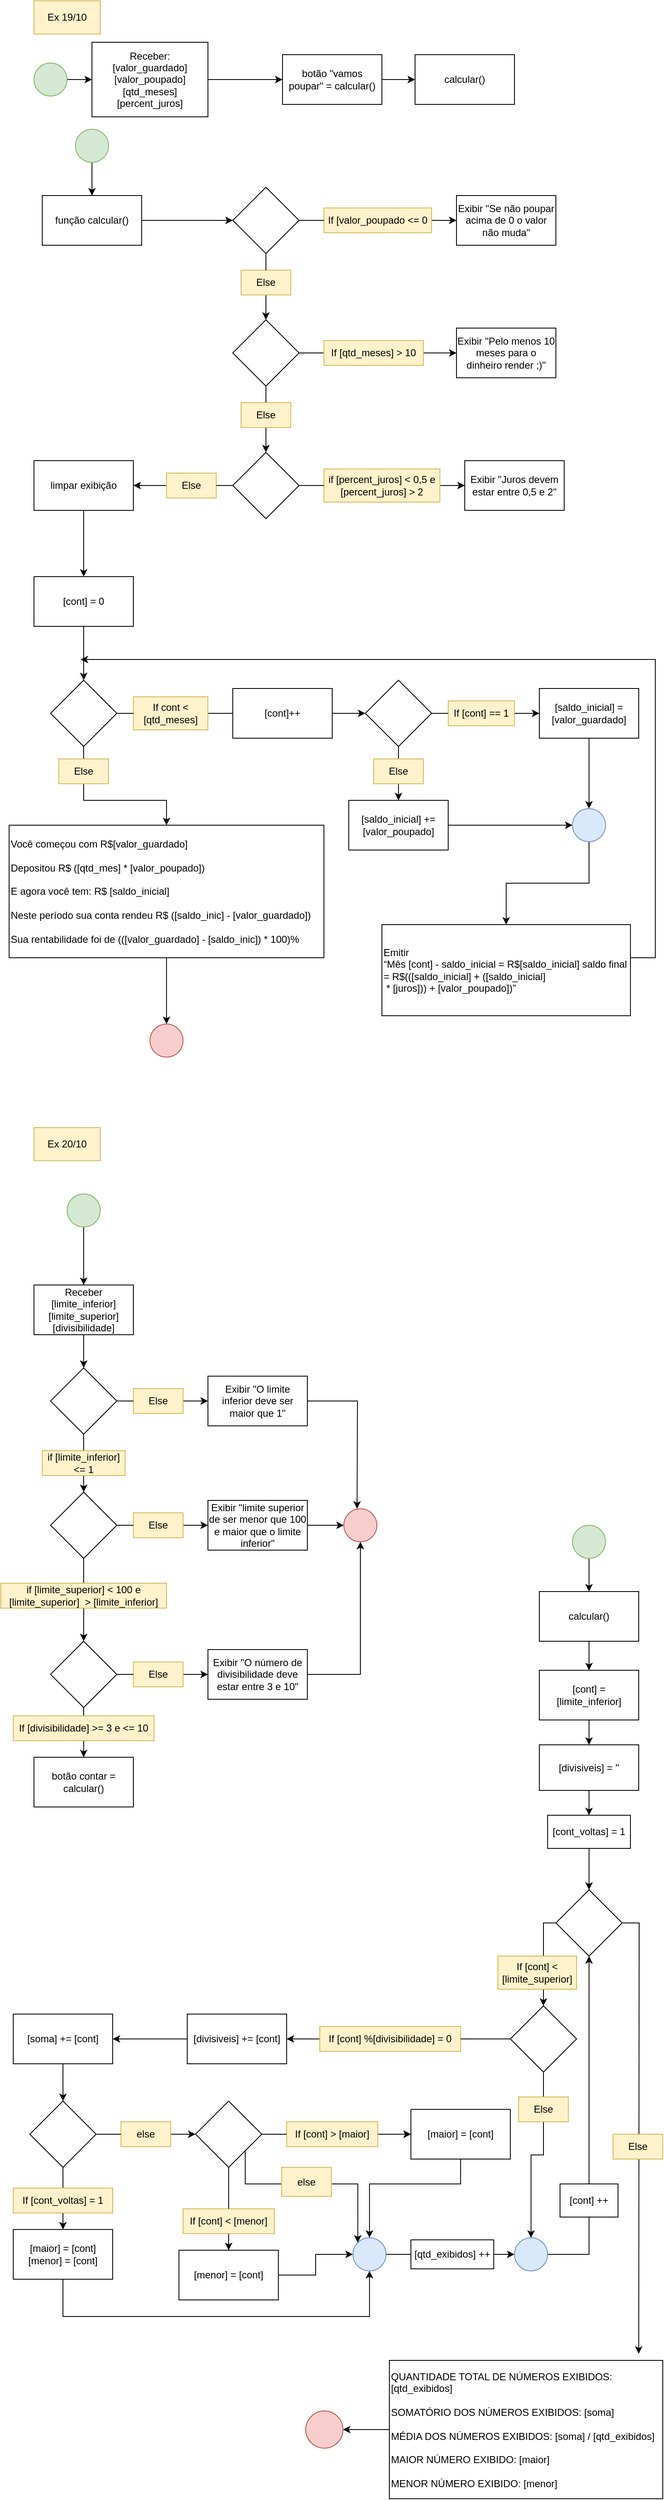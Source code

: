 <mxfile version="20.5.1" type="github">
  <diagram id="8QijscK_PRPNhOK7DP-N" name="Página-1">
    <mxGraphModel dx="1107" dy="687" grid="1" gridSize="10" guides="1" tooltips="1" connect="1" arrows="1" fold="1" page="1" pageScale="1" pageWidth="827" pageHeight="1169" math="0" shadow="0">
      <root>
        <mxCell id="0" />
        <mxCell id="1" parent="0" />
        <mxCell id="HTmrhJUxczRqYsQc9MUX-3" value="" style="edgeStyle=orthogonalEdgeStyle;rounded=0;orthogonalLoop=1;jettySize=auto;html=1;" parent="1" source="HTmrhJUxczRqYsQc9MUX-1" target="HTmrhJUxczRqYsQc9MUX-2" edge="1">
          <mxGeometry relative="1" as="geometry" />
        </mxCell>
        <mxCell id="HTmrhJUxczRqYsQc9MUX-1" value="" style="ellipse;whiteSpace=wrap;html=1;aspect=fixed;fillColor=#d5e8d4;strokeColor=#82b366;" parent="1" vertex="1">
          <mxGeometry x="40" y="115" width="40" height="40" as="geometry" />
        </mxCell>
        <mxCell id="HTmrhJUxczRqYsQc9MUX-5" value="" style="edgeStyle=orthogonalEdgeStyle;rounded=0;orthogonalLoop=1;jettySize=auto;html=1;" parent="1" source="HTmrhJUxczRqYsQc9MUX-2" target="HTmrhJUxczRqYsQc9MUX-4" edge="1">
          <mxGeometry relative="1" as="geometry" />
        </mxCell>
        <mxCell id="HTmrhJUxczRqYsQc9MUX-2" value="Receber:&lt;br&gt;[valor_guardado]&lt;br&gt;[valor_poupado]&lt;br&gt;[qtd_meses]&lt;br&gt;[percent_juros]" style="whiteSpace=wrap;html=1;" parent="1" vertex="1">
          <mxGeometry x="110" y="90" width="140" height="90" as="geometry" />
        </mxCell>
        <mxCell id="HTmrhJUxczRqYsQc9MUX-8" value="" style="edgeStyle=orthogonalEdgeStyle;rounded=0;orthogonalLoop=1;jettySize=auto;html=1;" parent="1" source="HTmrhJUxczRqYsQc9MUX-4" target="HTmrhJUxczRqYsQc9MUX-7" edge="1">
          <mxGeometry relative="1" as="geometry" />
        </mxCell>
        <mxCell id="HTmrhJUxczRqYsQc9MUX-4" value="botão &quot;vamos poupar&quot;&amp;nbsp;= calcular()" style="whiteSpace=wrap;html=1;" parent="1" vertex="1">
          <mxGeometry x="340" y="105" width="120" height="60" as="geometry" />
        </mxCell>
        <mxCell id="HTmrhJUxczRqYsQc9MUX-10" value="" style="edgeStyle=orthogonalEdgeStyle;rounded=0;orthogonalLoop=1;jettySize=auto;html=1;" parent="1" source="HTmrhJUxczRqYsQc9MUX-6" target="HTmrhJUxczRqYsQc9MUX-9" edge="1">
          <mxGeometry relative="1" as="geometry" />
        </mxCell>
        <mxCell id="HTmrhJUxczRqYsQc9MUX-6" value="" style="ellipse;whiteSpace=wrap;html=1;aspect=fixed;fillColor=#d5e8d4;strokeColor=#82b366;" parent="1" vertex="1">
          <mxGeometry x="90" y="195" width="40" height="40" as="geometry" />
        </mxCell>
        <mxCell id="HTmrhJUxczRqYsQc9MUX-7" value="calcular()" style="whiteSpace=wrap;html=1;" parent="1" vertex="1">
          <mxGeometry x="500" y="105" width="120" height="60" as="geometry" />
        </mxCell>
        <mxCell id="Q8Wlt_GMEjFfRLNgF8rm-3" value="" style="edgeStyle=orthogonalEdgeStyle;rounded=0;orthogonalLoop=1;jettySize=auto;html=1;" edge="1" parent="1" source="HTmrhJUxczRqYsQc9MUX-9" target="Q8Wlt_GMEjFfRLNgF8rm-2">
          <mxGeometry relative="1" as="geometry" />
        </mxCell>
        <mxCell id="HTmrhJUxczRqYsQc9MUX-9" value="função calcular()" style="whiteSpace=wrap;html=1;" parent="1" vertex="1">
          <mxGeometry x="50" y="275" width="120" height="60" as="geometry" />
        </mxCell>
        <mxCell id="HTmrhJUxczRqYsQc9MUX-18" value="" style="edgeStyle=orthogonalEdgeStyle;rounded=0;orthogonalLoop=1;jettySize=auto;html=1;" parent="1" source="HTmrhJUxczRqYsQc9MUX-15" target="HTmrhJUxczRqYsQc9MUX-17" edge="1">
          <mxGeometry relative="1" as="geometry" />
        </mxCell>
        <mxCell id="HTmrhJUxczRqYsQc9MUX-15" value="[cont] = 0" style="whiteSpace=wrap;html=1;" parent="1" vertex="1">
          <mxGeometry x="40" y="735" width="120" height="60" as="geometry" />
        </mxCell>
        <mxCell id="HTmrhJUxczRqYsQc9MUX-24" style="edgeStyle=orthogonalEdgeStyle;rounded=0;orthogonalLoop=1;jettySize=auto;html=1;startArrow=none;" parent="1" source="HTmrhJUxczRqYsQc9MUX-21" edge="1">
          <mxGeometry relative="1" as="geometry">
            <mxPoint x="300" y="900" as="targetPoint" />
          </mxGeometry>
        </mxCell>
        <mxCell id="Xc-HVeYc7KhgqyCtwGnb-4" value="" style="edgeStyle=orthogonalEdgeStyle;rounded=0;orthogonalLoop=1;jettySize=auto;html=1;" parent="1" source="HTmrhJUxczRqYsQc9MUX-17" target="Xc-HVeYc7KhgqyCtwGnb-3" edge="1">
          <mxGeometry relative="1" as="geometry">
            <Array as="points">
              <mxPoint x="100" y="1005" />
              <mxPoint x="200" y="1005" />
            </Array>
          </mxGeometry>
        </mxCell>
        <mxCell id="HTmrhJUxczRqYsQc9MUX-17" value="" style="rhombus;whiteSpace=wrap;html=1;" parent="1" vertex="1">
          <mxGeometry x="60" y="860" width="80" height="80" as="geometry" />
        </mxCell>
        <mxCell id="Xc-HVeYc7KhgqyCtwGnb-2" style="edgeStyle=orthogonalEdgeStyle;rounded=0;orthogonalLoop=1;jettySize=auto;html=1;" parent="1" source="HTmrhJUxczRqYsQc9MUX-19" edge="1">
          <mxGeometry relative="1" as="geometry">
            <mxPoint x="96.364" y="835" as="targetPoint" />
            <Array as="points">
              <mxPoint x="790" y="1195" />
              <mxPoint x="790" y="835" />
            </Array>
          </mxGeometry>
        </mxCell>
        <mxCell id="HTmrhJUxczRqYsQc9MUX-19" value="Emitir&lt;br&gt;“Mês [cont] - saldo_inicial = R$[saldo_inicial] saldo final = R$(([saldo_inicial] + ([saldo_inicial]&lt;br&gt;&amp;nbsp;* [juros])) + [valor_poupado])”" style="whiteSpace=wrap;html=1;align=left;" parent="1" vertex="1">
          <mxGeometry x="460" y="1155" width="300" height="110" as="geometry" />
        </mxCell>
        <mxCell id="HTmrhJUxczRqYsQc9MUX-32" style="edgeStyle=orthogonalEdgeStyle;rounded=0;orthogonalLoop=1;jettySize=auto;html=1;entryX=0;entryY=0.5;entryDx=0;entryDy=0;startArrow=none;" parent="1" source="HTmrhJUxczRqYsQc9MUX-30" target="HTmrhJUxczRqYsQc9MUX-31" edge="1">
          <mxGeometry relative="1" as="geometry" />
        </mxCell>
        <mxCell id="HTmrhJUxczRqYsQc9MUX-35" value="" style="edgeStyle=orthogonalEdgeStyle;rounded=0;orthogonalLoop=1;jettySize=auto;html=1;" parent="1" source="HTmrhJUxczRqYsQc9MUX-23" target="HTmrhJUxczRqYsQc9MUX-34" edge="1">
          <mxGeometry relative="1" as="geometry" />
        </mxCell>
        <mxCell id="HTmrhJUxczRqYsQc9MUX-23" value="" style="rhombus;whiteSpace=wrap;html=1;" parent="1" vertex="1">
          <mxGeometry x="440" y="860" width="80" height="80" as="geometry" />
        </mxCell>
        <mxCell id="HTmrhJUxczRqYsQc9MUX-21" value="If cont &amp;lt; [qtd_meses]" style="text;html=1;strokeColor=#d6b656;fillColor=#fff2cc;align=center;verticalAlign=middle;whiteSpace=wrap;rounded=0;" parent="1" vertex="1">
          <mxGeometry x="160" y="880" width="90" height="40" as="geometry" />
        </mxCell>
        <mxCell id="HTmrhJUxczRqYsQc9MUX-25" value="" style="edgeStyle=orthogonalEdgeStyle;rounded=0;orthogonalLoop=1;jettySize=auto;html=1;endArrow=none;" parent="1" source="HTmrhJUxczRqYsQc9MUX-17" target="HTmrhJUxczRqYsQc9MUX-21" edge="1">
          <mxGeometry relative="1" as="geometry">
            <mxPoint x="430" y="900" as="targetPoint" />
            <mxPoint x="140" y="900" as="sourcePoint" />
          </mxGeometry>
        </mxCell>
        <mxCell id="HTmrhJUxczRqYsQc9MUX-28" style="edgeStyle=orthogonalEdgeStyle;rounded=0;orthogonalLoop=1;jettySize=auto;html=1;" parent="1" source="HTmrhJUxczRqYsQc9MUX-26" target="HTmrhJUxczRqYsQc9MUX-23" edge="1">
          <mxGeometry relative="1" as="geometry" />
        </mxCell>
        <mxCell id="HTmrhJUxczRqYsQc9MUX-26" value="[cont]++" style="rounded=0;whiteSpace=wrap;html=1;" parent="1" vertex="1">
          <mxGeometry x="280" y="870" width="120" height="60" as="geometry" />
        </mxCell>
        <mxCell id="HTmrhJUxczRqYsQc9MUX-38" style="edgeStyle=orthogonalEdgeStyle;rounded=0;orthogonalLoop=1;jettySize=auto;html=1;" parent="1" source="HTmrhJUxczRqYsQc9MUX-31" edge="1">
          <mxGeometry relative="1" as="geometry">
            <mxPoint x="710" y="1015" as="targetPoint" />
          </mxGeometry>
        </mxCell>
        <mxCell id="HTmrhJUxczRqYsQc9MUX-31" value="[saldo_inicial] = [valor_guardado]" style="rounded=0;whiteSpace=wrap;html=1;" parent="1" vertex="1">
          <mxGeometry x="650" y="870" width="120" height="60" as="geometry" />
        </mxCell>
        <mxCell id="HTmrhJUxczRqYsQc9MUX-30" value="If [cont] == 1" style="text;html=1;strokeColor=#d6b656;fillColor=#fff2cc;align=center;verticalAlign=middle;whiteSpace=wrap;rounded=0;" parent="1" vertex="1">
          <mxGeometry x="540" y="885" width="80" height="30" as="geometry" />
        </mxCell>
        <mxCell id="HTmrhJUxczRqYsQc9MUX-33" value="" style="edgeStyle=orthogonalEdgeStyle;rounded=0;orthogonalLoop=1;jettySize=auto;html=1;entryX=0;entryY=0.5;entryDx=0;entryDy=0;endArrow=none;" parent="1" source="HTmrhJUxczRqYsQc9MUX-23" target="HTmrhJUxczRqYsQc9MUX-30" edge="1">
          <mxGeometry relative="1" as="geometry">
            <mxPoint x="520" y="900" as="sourcePoint" />
            <mxPoint x="670" y="900" as="targetPoint" />
          </mxGeometry>
        </mxCell>
        <mxCell id="HTmrhJUxczRqYsQc9MUX-37" style="edgeStyle=orthogonalEdgeStyle;rounded=0;orthogonalLoop=1;jettySize=auto;html=1;" parent="1" source="HTmrhJUxczRqYsQc9MUX-34" target="HTmrhJUxczRqYsQc9MUX-39" edge="1">
          <mxGeometry relative="1" as="geometry">
            <mxPoint x="690" y="1035" as="targetPoint" />
          </mxGeometry>
        </mxCell>
        <mxCell id="HTmrhJUxczRqYsQc9MUX-34" value="[saldo_inicial] += [valor_poupado]" style="whiteSpace=wrap;html=1;" parent="1" vertex="1">
          <mxGeometry x="420" y="1005" width="120" height="60" as="geometry" />
        </mxCell>
        <mxCell id="HTmrhJUxczRqYsQc9MUX-36" value="Else" style="text;html=1;strokeColor=#d6b656;fillColor=#fff2cc;align=center;verticalAlign=middle;whiteSpace=wrap;rounded=0;" parent="1" vertex="1">
          <mxGeometry x="450" y="955" width="60" height="30" as="geometry" />
        </mxCell>
        <mxCell id="Xc-HVeYc7KhgqyCtwGnb-1" style="edgeStyle=orthogonalEdgeStyle;rounded=0;orthogonalLoop=1;jettySize=auto;html=1;" parent="1" source="HTmrhJUxczRqYsQc9MUX-39" target="HTmrhJUxczRqYsQc9MUX-19" edge="1">
          <mxGeometry relative="1" as="geometry" />
        </mxCell>
        <mxCell id="HTmrhJUxczRqYsQc9MUX-39" value="" style="ellipse;whiteSpace=wrap;html=1;aspect=fixed;fillColor=#dae8fc;strokeColor=#6c8ebf;" parent="1" vertex="1">
          <mxGeometry x="690" y="1015" width="40" height="40" as="geometry" />
        </mxCell>
        <mxCell id="Xc-HVeYc7KhgqyCtwGnb-7" value="" style="edgeStyle=orthogonalEdgeStyle;rounded=0;orthogonalLoop=1;jettySize=auto;html=1;" parent="1" source="Xc-HVeYc7KhgqyCtwGnb-3" target="Xc-HVeYc7KhgqyCtwGnb-6" edge="1">
          <mxGeometry relative="1" as="geometry" />
        </mxCell>
        <mxCell id="Xc-HVeYc7KhgqyCtwGnb-3" value="Você começou com R$[valor_guardado]&lt;br&gt;&lt;br&gt; Depositou R$ ([qtd_mes] * [valor_poupado])&lt;br&gt;&lt;br&gt; E agora você tem: R$ [saldo_inicial]&lt;br&gt;&lt;br&gt; Neste período sua conta rendeu R$ ([saldo_inic] - [valor_guardado])&lt;br&gt;&lt;br&gt; Sua rentabilidade foi de (([valor_guardado] - [saldo_inic]) * 100)%" style="whiteSpace=wrap;html=1;align=left;" parent="1" vertex="1">
          <mxGeometry x="10" y="1035" width="380" height="160" as="geometry" />
        </mxCell>
        <mxCell id="Xc-HVeYc7KhgqyCtwGnb-5" value="Else" style="text;html=1;strokeColor=#d6b656;fillColor=#fff2cc;align=center;verticalAlign=middle;whiteSpace=wrap;rounded=0;" parent="1" vertex="1">
          <mxGeometry x="70" y="955" width="60" height="30" as="geometry" />
        </mxCell>
        <mxCell id="Xc-HVeYc7KhgqyCtwGnb-6" value="" style="ellipse;whiteSpace=wrap;html=1;align=left;fillColor=#f8cecc;strokeColor=#b85450;" parent="1" vertex="1">
          <mxGeometry x="180" y="1275" width="40" height="40" as="geometry" />
        </mxCell>
        <mxCell id="Xc-HVeYc7KhgqyCtwGnb-11" style="edgeStyle=orthogonalEdgeStyle;rounded=0;orthogonalLoop=1;jettySize=auto;html=1;" parent="1" source="Xc-HVeYc7KhgqyCtwGnb-9" target="HTmrhJUxczRqYsQc9MUX-15" edge="1">
          <mxGeometry relative="1" as="geometry" />
        </mxCell>
        <mxCell id="Xc-HVeYc7KhgqyCtwGnb-9" value="limpar exibição" style="rounded=0;whiteSpace=wrap;html=1;" parent="1" vertex="1">
          <mxGeometry x="40" y="595" width="120" height="60" as="geometry" />
        </mxCell>
        <mxCell id="Q8Wlt_GMEjFfRLNgF8rm-5" value="" style="edgeStyle=orthogonalEdgeStyle;rounded=0;orthogonalLoop=1;jettySize=auto;html=1;startArrow=none;" edge="1" parent="1" source="Q8Wlt_GMEjFfRLNgF8rm-15" target="Q8Wlt_GMEjFfRLNgF8rm-4">
          <mxGeometry relative="1" as="geometry" />
        </mxCell>
        <mxCell id="Q8Wlt_GMEjFfRLNgF8rm-7" value="" style="edgeStyle=orthogonalEdgeStyle;rounded=0;orthogonalLoop=1;jettySize=auto;html=1;startArrow=none;" edge="1" parent="1" source="Q8Wlt_GMEjFfRLNgF8rm-22" target="Q8Wlt_GMEjFfRLNgF8rm-6">
          <mxGeometry relative="1" as="geometry" />
        </mxCell>
        <mxCell id="Q8Wlt_GMEjFfRLNgF8rm-2" value="" style="rhombus;whiteSpace=wrap;html=1;" vertex="1" parent="1">
          <mxGeometry x="280" y="265" width="80" height="80" as="geometry" />
        </mxCell>
        <mxCell id="Q8Wlt_GMEjFfRLNgF8rm-4" value="Exibir &quot;Se não poupar acima de 0 o valor não muda&quot;" style="whiteSpace=wrap;html=1;" vertex="1" parent="1">
          <mxGeometry x="550" y="275" width="120" height="60" as="geometry" />
        </mxCell>
        <mxCell id="Q8Wlt_GMEjFfRLNgF8rm-9" value="" style="edgeStyle=orthogonalEdgeStyle;rounded=0;orthogonalLoop=1;jettySize=auto;html=1;" edge="1" parent="1" source="Q8Wlt_GMEjFfRLNgF8rm-6" target="Q8Wlt_GMEjFfRLNgF8rm-8">
          <mxGeometry relative="1" as="geometry" />
        </mxCell>
        <mxCell id="Q8Wlt_GMEjFfRLNgF8rm-11" value="" style="edgeStyle=orthogonalEdgeStyle;rounded=0;orthogonalLoop=1;jettySize=auto;html=1;" edge="1" parent="1" source="Q8Wlt_GMEjFfRLNgF8rm-6" target="Q8Wlt_GMEjFfRLNgF8rm-10">
          <mxGeometry relative="1" as="geometry" />
        </mxCell>
        <mxCell id="Q8Wlt_GMEjFfRLNgF8rm-6" value="" style="rhombus;whiteSpace=wrap;html=1;" vertex="1" parent="1">
          <mxGeometry x="280" y="425" width="80" height="80" as="geometry" />
        </mxCell>
        <mxCell id="Q8Wlt_GMEjFfRLNgF8rm-8" value="Exibir &quot;Pelo menos 10 meses para o dinheiro render ;)&quot;" style="whiteSpace=wrap;html=1;" vertex="1" parent="1">
          <mxGeometry x="550" y="435" width="120" height="60" as="geometry" />
        </mxCell>
        <mxCell id="Q8Wlt_GMEjFfRLNgF8rm-13" value="" style="edgeStyle=orthogonalEdgeStyle;rounded=0;orthogonalLoop=1;jettySize=auto;html=1;startArrow=none;" edge="1" parent="1" source="Q8Wlt_GMEjFfRLNgF8rm-18" target="Q8Wlt_GMEjFfRLNgF8rm-12">
          <mxGeometry relative="1" as="geometry" />
        </mxCell>
        <mxCell id="Q8Wlt_GMEjFfRLNgF8rm-26" style="edgeStyle=orthogonalEdgeStyle;rounded=0;orthogonalLoop=1;jettySize=auto;html=1;entryX=1;entryY=0.5;entryDx=0;entryDy=0;startArrow=none;" edge="1" parent="1" source="Q8Wlt_GMEjFfRLNgF8rm-20" target="Xc-HVeYc7KhgqyCtwGnb-9">
          <mxGeometry relative="1" as="geometry" />
        </mxCell>
        <mxCell id="Q8Wlt_GMEjFfRLNgF8rm-10" value="" style="rhombus;whiteSpace=wrap;html=1;" vertex="1" parent="1">
          <mxGeometry x="280" y="585" width="80" height="80" as="geometry" />
        </mxCell>
        <mxCell id="Q8Wlt_GMEjFfRLNgF8rm-12" value="Exibir &quot;Juros devem estar entre 0,5 e 2&quot;" style="whiteSpace=wrap;html=1;" vertex="1" parent="1">
          <mxGeometry x="560" y="595" width="120" height="60" as="geometry" />
        </mxCell>
        <mxCell id="Q8Wlt_GMEjFfRLNgF8rm-15" value="If [valor_poupado &amp;lt;= 0" style="text;html=1;strokeColor=#d6b656;fillColor=#fff2cc;align=center;verticalAlign=middle;whiteSpace=wrap;rounded=0;" vertex="1" parent="1">
          <mxGeometry x="390" y="290" width="130" height="30" as="geometry" />
        </mxCell>
        <mxCell id="Q8Wlt_GMEjFfRLNgF8rm-16" value="" style="edgeStyle=orthogonalEdgeStyle;rounded=0;orthogonalLoop=1;jettySize=auto;html=1;endArrow=none;" edge="1" parent="1" source="Q8Wlt_GMEjFfRLNgF8rm-2" target="Q8Wlt_GMEjFfRLNgF8rm-15">
          <mxGeometry relative="1" as="geometry">
            <mxPoint x="360" y="305" as="sourcePoint" />
            <mxPoint x="520" y="305" as="targetPoint" />
          </mxGeometry>
        </mxCell>
        <mxCell id="Q8Wlt_GMEjFfRLNgF8rm-17" value="If [qtd_meses] &amp;gt; 10" style="text;html=1;strokeColor=#d6b656;fillColor=#fff2cc;align=center;verticalAlign=middle;whiteSpace=wrap;rounded=0;" vertex="1" parent="1">
          <mxGeometry x="390" y="450" width="120" height="30" as="geometry" />
        </mxCell>
        <mxCell id="Q8Wlt_GMEjFfRLNgF8rm-18" value="if [percent_juros] &amp;lt; 0,5 e [percent_juros] &amp;gt; 2" style="text;html=1;strokeColor=#d6b656;fillColor=#fff2cc;align=center;verticalAlign=middle;whiteSpace=wrap;rounded=0;" vertex="1" parent="1">
          <mxGeometry x="390" y="605" width="140" height="40" as="geometry" />
        </mxCell>
        <mxCell id="Q8Wlt_GMEjFfRLNgF8rm-19" value="" style="edgeStyle=orthogonalEdgeStyle;rounded=0;orthogonalLoop=1;jettySize=auto;html=1;endArrow=none;" edge="1" parent="1" source="Q8Wlt_GMEjFfRLNgF8rm-10" target="Q8Wlt_GMEjFfRLNgF8rm-18">
          <mxGeometry relative="1" as="geometry">
            <mxPoint x="360" y="625" as="sourcePoint" />
            <mxPoint x="560" y="625" as="targetPoint" />
          </mxGeometry>
        </mxCell>
        <mxCell id="Q8Wlt_GMEjFfRLNgF8rm-21" value="Else" style="text;html=1;strokeColor=#d6b656;fillColor=#fff2cc;align=center;verticalAlign=middle;whiteSpace=wrap;rounded=0;" vertex="1" parent="1">
          <mxGeometry x="290" y="525" width="60" height="30" as="geometry" />
        </mxCell>
        <mxCell id="Q8Wlt_GMEjFfRLNgF8rm-22" value="Else" style="text;html=1;strokeColor=#d6b656;fillColor=#fff2cc;align=center;verticalAlign=middle;whiteSpace=wrap;rounded=0;" vertex="1" parent="1">
          <mxGeometry x="290" y="365" width="60" height="30" as="geometry" />
        </mxCell>
        <mxCell id="Q8Wlt_GMEjFfRLNgF8rm-23" value="" style="edgeStyle=orthogonalEdgeStyle;rounded=0;orthogonalLoop=1;jettySize=auto;html=1;endArrow=none;" edge="1" parent="1" source="Q8Wlt_GMEjFfRLNgF8rm-2" target="Q8Wlt_GMEjFfRLNgF8rm-22">
          <mxGeometry relative="1" as="geometry">
            <mxPoint x="320" y="345" as="sourcePoint" />
            <mxPoint x="320" y="425" as="targetPoint" />
          </mxGeometry>
        </mxCell>
        <mxCell id="Q8Wlt_GMEjFfRLNgF8rm-20" value="Else" style="text;html=1;strokeColor=#d6b656;fillColor=#fff2cc;align=center;verticalAlign=middle;whiteSpace=wrap;rounded=0;" vertex="1" parent="1">
          <mxGeometry x="200" y="610" width="60" height="30" as="geometry" />
        </mxCell>
        <mxCell id="Q8Wlt_GMEjFfRLNgF8rm-27" value="" style="edgeStyle=orthogonalEdgeStyle;rounded=0;orthogonalLoop=1;jettySize=auto;html=1;entryX=1;entryY=0.5;entryDx=0;entryDy=0;endArrow=none;" edge="1" parent="1" source="Q8Wlt_GMEjFfRLNgF8rm-10" target="Q8Wlt_GMEjFfRLNgF8rm-20">
          <mxGeometry relative="1" as="geometry">
            <mxPoint x="340" y="625" as="sourcePoint" />
            <mxPoint x="160" y="625" as="targetPoint" />
          </mxGeometry>
        </mxCell>
        <mxCell id="Q8Wlt_GMEjFfRLNgF8rm-28" value="Ex 19/10" style="text;html=1;strokeColor=#d6b656;fillColor=#fff2cc;align=center;verticalAlign=middle;whiteSpace=wrap;rounded=0;" vertex="1" parent="1">
          <mxGeometry x="40" y="40" width="80" height="40" as="geometry" />
        </mxCell>
        <mxCell id="Q8Wlt_GMEjFfRLNgF8rm-29" value="Ex 20/10" style="text;html=1;strokeColor=#d6b656;fillColor=#fff2cc;align=center;verticalAlign=middle;whiteSpace=wrap;rounded=0;" vertex="1" parent="1">
          <mxGeometry x="40" y="1400" width="80" height="40" as="geometry" />
        </mxCell>
        <mxCell id="Q8Wlt_GMEjFfRLNgF8rm-32" value="" style="edgeStyle=orthogonalEdgeStyle;rounded=0;orthogonalLoop=1;jettySize=auto;html=1;" edge="1" parent="1" source="Q8Wlt_GMEjFfRLNgF8rm-30" target="Q8Wlt_GMEjFfRLNgF8rm-31">
          <mxGeometry relative="1" as="geometry" />
        </mxCell>
        <mxCell id="Q8Wlt_GMEjFfRLNgF8rm-30" value="" style="ellipse;whiteSpace=wrap;html=1;aspect=fixed;fillColor=#d5e8d4;strokeColor=#82b366;" vertex="1" parent="1">
          <mxGeometry x="80" y="1480" width="40" height="40" as="geometry" />
        </mxCell>
        <mxCell id="Q8Wlt_GMEjFfRLNgF8rm-35" value="" style="edgeStyle=orthogonalEdgeStyle;rounded=0;orthogonalLoop=1;jettySize=auto;html=1;" edge="1" parent="1" source="Q8Wlt_GMEjFfRLNgF8rm-31" target="Q8Wlt_GMEjFfRLNgF8rm-34">
          <mxGeometry relative="1" as="geometry" />
        </mxCell>
        <mxCell id="Q8Wlt_GMEjFfRLNgF8rm-31" value="Receber&lt;br&gt;[limite_inferior]&lt;br&gt;[limite_superior]&lt;br&gt;[divisibilidade]" style="whiteSpace=wrap;html=1;" vertex="1" parent="1">
          <mxGeometry x="40" y="1590" width="120" height="60" as="geometry" />
        </mxCell>
        <mxCell id="Q8Wlt_GMEjFfRLNgF8rm-43" value="" style="edgeStyle=orthogonalEdgeStyle;rounded=0;orthogonalLoop=1;jettySize=auto;html=1;" edge="1" parent="1" source="Q8Wlt_GMEjFfRLNgF8rm-34" target="Q8Wlt_GMEjFfRLNgF8rm-42">
          <mxGeometry relative="1" as="geometry" />
        </mxCell>
        <mxCell id="Q8Wlt_GMEjFfRLNgF8rm-58" value="" style="edgeStyle=orthogonalEdgeStyle;rounded=0;orthogonalLoop=1;jettySize=auto;html=1;startArrow=none;" edge="1" parent="1" source="Q8Wlt_GMEjFfRLNgF8rm-59" target="Q8Wlt_GMEjFfRLNgF8rm-57">
          <mxGeometry relative="1" as="geometry" />
        </mxCell>
        <mxCell id="Q8Wlt_GMEjFfRLNgF8rm-34" value="" style="rhombus;whiteSpace=wrap;html=1;" vertex="1" parent="1">
          <mxGeometry x="60" y="1690" width="80" height="80" as="geometry" />
        </mxCell>
        <mxCell id="Q8Wlt_GMEjFfRLNgF8rm-47" value="" style="edgeStyle=orthogonalEdgeStyle;rounded=0;orthogonalLoop=1;jettySize=auto;html=1;" edge="1" parent="1" source="Q8Wlt_GMEjFfRLNgF8rm-42" target="Q8Wlt_GMEjFfRLNgF8rm-46">
          <mxGeometry relative="1" as="geometry" />
        </mxCell>
        <mxCell id="Q8Wlt_GMEjFfRLNgF8rm-63" value="" style="edgeStyle=orthogonalEdgeStyle;rounded=0;orthogonalLoop=1;jettySize=auto;html=1;startArrow=none;" edge="1" parent="1" source="Q8Wlt_GMEjFfRLNgF8rm-67" target="Q8Wlt_GMEjFfRLNgF8rm-62">
          <mxGeometry relative="1" as="geometry" />
        </mxCell>
        <mxCell id="Q8Wlt_GMEjFfRLNgF8rm-42" value="" style="rhombus;whiteSpace=wrap;html=1;" vertex="1" parent="1">
          <mxGeometry x="60" y="1840" width="80" height="80" as="geometry" />
        </mxCell>
        <mxCell id="Q8Wlt_GMEjFfRLNgF8rm-51" value="" style="edgeStyle=orthogonalEdgeStyle;rounded=0;orthogonalLoop=1;jettySize=auto;html=1;" edge="1" parent="1" source="Q8Wlt_GMEjFfRLNgF8rm-46" target="Q8Wlt_GMEjFfRLNgF8rm-50">
          <mxGeometry relative="1" as="geometry" />
        </mxCell>
        <mxCell id="Q8Wlt_GMEjFfRLNgF8rm-65" value="" style="edgeStyle=orthogonalEdgeStyle;rounded=0;orthogonalLoop=1;jettySize=auto;html=1;startArrow=none;" edge="1" parent="1" source="Q8Wlt_GMEjFfRLNgF8rm-69" target="Q8Wlt_GMEjFfRLNgF8rm-64">
          <mxGeometry relative="1" as="geometry" />
        </mxCell>
        <mxCell id="Q8Wlt_GMEjFfRLNgF8rm-46" value="" style="rhombus;whiteSpace=wrap;html=1;" vertex="1" parent="1">
          <mxGeometry x="60" y="2020" width="80" height="80" as="geometry" />
        </mxCell>
        <mxCell id="Q8Wlt_GMEjFfRLNgF8rm-50" value="botão contar = calcular()" style="whiteSpace=wrap;html=1;" vertex="1" parent="1">
          <mxGeometry x="40" y="2160" width="120" height="60" as="geometry" />
        </mxCell>
        <mxCell id="Q8Wlt_GMEjFfRLNgF8rm-55" value="" style="edgeStyle=orthogonalEdgeStyle;rounded=0;orthogonalLoop=1;jettySize=auto;html=1;" edge="1" parent="1" source="Q8Wlt_GMEjFfRLNgF8rm-52" target="Q8Wlt_GMEjFfRLNgF8rm-54">
          <mxGeometry relative="1" as="geometry" />
        </mxCell>
        <mxCell id="Q8Wlt_GMEjFfRLNgF8rm-52" value="" style="ellipse;whiteSpace=wrap;html=1;aspect=fixed;fillColor=#d5e8d4;strokeColor=#82b366;" vertex="1" parent="1">
          <mxGeometry x="690" y="1880" width="40" height="40" as="geometry" />
        </mxCell>
        <mxCell id="Q8Wlt_GMEjFfRLNgF8rm-79" value="" style="edgeStyle=orthogonalEdgeStyle;rounded=0;orthogonalLoop=1;jettySize=auto;html=1;" edge="1" parent="1" source="Q8Wlt_GMEjFfRLNgF8rm-54" target="Q8Wlt_GMEjFfRLNgF8rm-78">
          <mxGeometry relative="1" as="geometry" />
        </mxCell>
        <mxCell id="Q8Wlt_GMEjFfRLNgF8rm-54" value="calcular()" style="whiteSpace=wrap;html=1;" vertex="1" parent="1">
          <mxGeometry x="650" y="1960" width="120" height="60" as="geometry" />
        </mxCell>
        <mxCell id="Q8Wlt_GMEjFfRLNgF8rm-56" value="if [limite_inferior] &amp;lt;= 1" style="text;html=1;strokeColor=#d6b656;fillColor=#fff2cc;align=center;verticalAlign=middle;whiteSpace=wrap;rounded=0;" vertex="1" parent="1">
          <mxGeometry x="50" y="1790" width="100" height="30" as="geometry" />
        </mxCell>
        <mxCell id="Q8Wlt_GMEjFfRLNgF8rm-76" style="edgeStyle=orthogonalEdgeStyle;rounded=0;orthogonalLoop=1;jettySize=auto;html=1;" edge="1" parent="1" source="Q8Wlt_GMEjFfRLNgF8rm-57">
          <mxGeometry relative="1" as="geometry">
            <mxPoint x="430" y="1860" as="targetPoint" />
          </mxGeometry>
        </mxCell>
        <mxCell id="Q8Wlt_GMEjFfRLNgF8rm-57" value="Exibir &quot;O limite inferior deve ser maior que 1&quot;" style="whiteSpace=wrap;html=1;" vertex="1" parent="1">
          <mxGeometry x="250" y="1700" width="120" height="60" as="geometry" />
        </mxCell>
        <mxCell id="Q8Wlt_GMEjFfRLNgF8rm-59" value="Else" style="text;html=1;strokeColor=#d6b656;fillColor=#fff2cc;align=center;verticalAlign=middle;whiteSpace=wrap;rounded=0;" vertex="1" parent="1">
          <mxGeometry x="160" y="1715" width="60" height="30" as="geometry" />
        </mxCell>
        <mxCell id="Q8Wlt_GMEjFfRLNgF8rm-61" value="" style="edgeStyle=orthogonalEdgeStyle;rounded=0;orthogonalLoop=1;jettySize=auto;html=1;endArrow=none;" edge="1" parent="1" source="Q8Wlt_GMEjFfRLNgF8rm-34" target="Q8Wlt_GMEjFfRLNgF8rm-59">
          <mxGeometry relative="1" as="geometry">
            <mxPoint x="140" y="1730" as="sourcePoint" />
            <mxPoint x="250" y="1730" as="targetPoint" />
          </mxGeometry>
        </mxCell>
        <mxCell id="Q8Wlt_GMEjFfRLNgF8rm-75" style="edgeStyle=orthogonalEdgeStyle;rounded=0;orthogonalLoop=1;jettySize=auto;html=1;entryX=0;entryY=0.5;entryDx=0;entryDy=0;" edge="1" parent="1" source="Q8Wlt_GMEjFfRLNgF8rm-62" target="Q8Wlt_GMEjFfRLNgF8rm-74">
          <mxGeometry relative="1" as="geometry" />
        </mxCell>
        <mxCell id="Q8Wlt_GMEjFfRLNgF8rm-62" value="Exibir &quot;limite superior de ser menor que 100 e maior que o limite inferior&quot;" style="whiteSpace=wrap;html=1;" vertex="1" parent="1">
          <mxGeometry x="250" y="1850" width="120" height="60" as="geometry" />
        </mxCell>
        <mxCell id="Q8Wlt_GMEjFfRLNgF8rm-77" style="edgeStyle=orthogonalEdgeStyle;rounded=0;orthogonalLoop=1;jettySize=auto;html=1;entryX=0.5;entryY=1;entryDx=0;entryDy=0;" edge="1" parent="1" source="Q8Wlt_GMEjFfRLNgF8rm-64" target="Q8Wlt_GMEjFfRLNgF8rm-74">
          <mxGeometry relative="1" as="geometry" />
        </mxCell>
        <mxCell id="Q8Wlt_GMEjFfRLNgF8rm-64" value="Exibir &quot;O número de divisibilidade deve estar entre 3 e 10&quot;" style="whiteSpace=wrap;html=1;" vertex="1" parent="1">
          <mxGeometry x="250" y="2030" width="120" height="60" as="geometry" />
        </mxCell>
        <mxCell id="Q8Wlt_GMEjFfRLNgF8rm-67" value="Else" style="text;html=1;strokeColor=#d6b656;fillColor=#fff2cc;align=center;verticalAlign=middle;whiteSpace=wrap;rounded=0;" vertex="1" parent="1">
          <mxGeometry x="160" y="1865" width="60" height="30" as="geometry" />
        </mxCell>
        <mxCell id="Q8Wlt_GMEjFfRLNgF8rm-68" value="" style="edgeStyle=orthogonalEdgeStyle;rounded=0;orthogonalLoop=1;jettySize=auto;html=1;endArrow=none;" edge="1" parent="1" source="Q8Wlt_GMEjFfRLNgF8rm-42" target="Q8Wlt_GMEjFfRLNgF8rm-67">
          <mxGeometry relative="1" as="geometry">
            <mxPoint x="140" y="1880" as="sourcePoint" />
            <mxPoint x="250" y="1880" as="targetPoint" />
          </mxGeometry>
        </mxCell>
        <mxCell id="Q8Wlt_GMEjFfRLNgF8rm-69" value="Else" style="text;html=1;strokeColor=#d6b656;fillColor=#fff2cc;align=center;verticalAlign=middle;whiteSpace=wrap;rounded=0;" vertex="1" parent="1">
          <mxGeometry x="160" y="2045" width="60" height="30" as="geometry" />
        </mxCell>
        <mxCell id="Q8Wlt_GMEjFfRLNgF8rm-70" value="" style="edgeStyle=orthogonalEdgeStyle;rounded=0;orthogonalLoop=1;jettySize=auto;html=1;endArrow=none;" edge="1" parent="1" source="Q8Wlt_GMEjFfRLNgF8rm-46" target="Q8Wlt_GMEjFfRLNgF8rm-69">
          <mxGeometry relative="1" as="geometry">
            <mxPoint x="140" y="2060" as="sourcePoint" />
            <mxPoint x="250" y="2060" as="targetPoint" />
          </mxGeometry>
        </mxCell>
        <mxCell id="Q8Wlt_GMEjFfRLNgF8rm-71" value="if [limite_superior] &amp;lt; 100 e [limite_superior]&amp;nbsp; &amp;gt; [limite_inferior]" style="text;html=1;strokeColor=#d6b656;fillColor=#fff2cc;align=center;verticalAlign=middle;whiteSpace=wrap;rounded=0;" vertex="1" parent="1">
          <mxGeometry y="1950" width="200" height="30" as="geometry" />
        </mxCell>
        <mxCell id="Q8Wlt_GMEjFfRLNgF8rm-73" value="If [divisibilidade] &amp;gt;= 3 e &amp;lt;= 10" style="text;html=1;strokeColor=#d6b656;fillColor=#fff2cc;align=center;verticalAlign=middle;whiteSpace=wrap;rounded=0;" vertex="1" parent="1">
          <mxGeometry x="15" y="2110" width="170" height="30" as="geometry" />
        </mxCell>
        <mxCell id="Q8Wlt_GMEjFfRLNgF8rm-74" value="" style="ellipse;whiteSpace=wrap;html=1;aspect=fixed;fillColor=#f8cecc;strokeColor=#b85450;" vertex="1" parent="1">
          <mxGeometry x="414" y="1860" width="40" height="40" as="geometry" />
        </mxCell>
        <mxCell id="Q8Wlt_GMEjFfRLNgF8rm-90" value="" style="edgeStyle=orthogonalEdgeStyle;rounded=0;orthogonalLoop=1;jettySize=auto;html=1;" edge="1" parent="1" source="Q8Wlt_GMEjFfRLNgF8rm-78" target="Q8Wlt_GMEjFfRLNgF8rm-89">
          <mxGeometry relative="1" as="geometry" />
        </mxCell>
        <mxCell id="Q8Wlt_GMEjFfRLNgF8rm-78" value="[cont] = [limite_inferior]" style="whiteSpace=wrap;html=1;" vertex="1" parent="1">
          <mxGeometry x="650" y="2055" width="120" height="60" as="geometry" />
        </mxCell>
        <mxCell id="Q8Wlt_GMEjFfRLNgF8rm-87" value="" style="edgeStyle=orthogonalEdgeStyle;rounded=0;orthogonalLoop=1;jettySize=auto;html=1;startArrow=none;" edge="1" parent="1" source="Q8Wlt_GMEjFfRLNgF8rm-92" target="Q8Wlt_GMEjFfRLNgF8rm-86">
          <mxGeometry relative="1" as="geometry" />
        </mxCell>
        <mxCell id="Q8Wlt_GMEjFfRLNgF8rm-171" style="edgeStyle=orthogonalEdgeStyle;rounded=0;orthogonalLoop=1;jettySize=auto;html=1;entryX=0.5;entryY=0;entryDx=0;entryDy=0;" edge="1" parent="1" source="Q8Wlt_GMEjFfRLNgF8rm-82" target="Q8Wlt_GMEjFfRLNgF8rm-170">
          <mxGeometry relative="1" as="geometry" />
        </mxCell>
        <mxCell id="Q8Wlt_GMEjFfRLNgF8rm-82" value="" style="rhombus;whiteSpace=wrap;html=1;" vertex="1" parent="1">
          <mxGeometry x="615" y="2460" width="80" height="80" as="geometry" />
        </mxCell>
        <mxCell id="Q8Wlt_GMEjFfRLNgF8rm-103" value="" style="edgeStyle=orthogonalEdgeStyle;rounded=0;orthogonalLoop=1;jettySize=auto;html=1;" edge="1" parent="1" source="Q8Wlt_GMEjFfRLNgF8rm-86" target="Q8Wlt_GMEjFfRLNgF8rm-102">
          <mxGeometry relative="1" as="geometry" />
        </mxCell>
        <mxCell id="Q8Wlt_GMEjFfRLNgF8rm-86" value="[divisiveis] += [cont]" style="whiteSpace=wrap;html=1;" vertex="1" parent="1">
          <mxGeometry x="225" y="2470" width="120" height="60" as="geometry" />
        </mxCell>
        <mxCell id="Q8Wlt_GMEjFfRLNgF8rm-110" value="" style="edgeStyle=orthogonalEdgeStyle;rounded=0;orthogonalLoop=1;jettySize=auto;html=1;" edge="1" parent="1" source="Q8Wlt_GMEjFfRLNgF8rm-89" target="Q8Wlt_GMEjFfRLNgF8rm-109">
          <mxGeometry relative="1" as="geometry" />
        </mxCell>
        <mxCell id="Q8Wlt_GMEjFfRLNgF8rm-89" value="[divisiveis] = &#39;&#39;" style="whiteSpace=wrap;html=1;" vertex="1" parent="1">
          <mxGeometry x="650" y="2145" width="120" height="55" as="geometry" />
        </mxCell>
        <mxCell id="Q8Wlt_GMEjFfRLNgF8rm-92" value="If [cont] %[divisibilidade] = 0" style="text;html=1;strokeColor=#d6b656;fillColor=#fff2cc;align=center;verticalAlign=middle;whiteSpace=wrap;rounded=0;" vertex="1" parent="1">
          <mxGeometry x="385" y="2485" width="170" height="30" as="geometry" />
        </mxCell>
        <mxCell id="Q8Wlt_GMEjFfRLNgF8rm-94" value="" style="edgeStyle=orthogonalEdgeStyle;rounded=0;orthogonalLoop=1;jettySize=auto;html=1;endArrow=none;" edge="1" parent="1" source="Q8Wlt_GMEjFfRLNgF8rm-82" target="Q8Wlt_GMEjFfRLNgF8rm-92">
          <mxGeometry relative="1" as="geometry">
            <mxPoint x="615" y="2500" as="sourcePoint" />
            <mxPoint x="355" y="2500" as="targetPoint" />
          </mxGeometry>
        </mxCell>
        <mxCell id="Q8Wlt_GMEjFfRLNgF8rm-105" value="" style="edgeStyle=orthogonalEdgeStyle;rounded=0;orthogonalLoop=1;jettySize=auto;html=1;" edge="1" parent="1" source="Q8Wlt_GMEjFfRLNgF8rm-102" target="Q8Wlt_GMEjFfRLNgF8rm-104">
          <mxGeometry relative="1" as="geometry" />
        </mxCell>
        <mxCell id="Q8Wlt_GMEjFfRLNgF8rm-102" value="[soma] += [cont]" style="whiteSpace=wrap;html=1;" vertex="1" parent="1">
          <mxGeometry x="15" y="2470" width="120" height="60" as="geometry" />
        </mxCell>
        <mxCell id="Q8Wlt_GMEjFfRLNgF8rm-113" style="edgeStyle=orthogonalEdgeStyle;rounded=0;orthogonalLoop=1;jettySize=auto;html=1;exitX=0.5;exitY=1;exitDx=0;exitDy=0;entryX=0.5;entryY=0;entryDx=0;entryDy=0;" edge="1" parent="1" source="Q8Wlt_GMEjFfRLNgF8rm-104" target="Q8Wlt_GMEjFfRLNgF8rm-106">
          <mxGeometry relative="1" as="geometry" />
        </mxCell>
        <mxCell id="Q8Wlt_GMEjFfRLNgF8rm-118" value="" style="edgeStyle=orthogonalEdgeStyle;rounded=0;orthogonalLoop=1;jettySize=auto;html=1;entryX=0;entryY=0.5;entryDx=0;entryDy=0;startArrow=none;" edge="1" parent="1" source="Q8Wlt_GMEjFfRLNgF8rm-120" target="Q8Wlt_GMEjFfRLNgF8rm-119">
          <mxGeometry relative="1" as="geometry">
            <mxPoint x="175" y="2615" as="targetPoint" />
          </mxGeometry>
        </mxCell>
        <mxCell id="Q8Wlt_GMEjFfRLNgF8rm-104" value="" style="rhombus;whiteSpace=wrap;html=1;" vertex="1" parent="1">
          <mxGeometry x="35" y="2575" width="80" height="80" as="geometry" />
        </mxCell>
        <mxCell id="Q8Wlt_GMEjFfRLNgF8rm-138" style="edgeStyle=orthogonalEdgeStyle;rounded=0;orthogonalLoop=1;jettySize=auto;html=1;entryX=0.5;entryY=1;entryDx=0;entryDy=0;" edge="1" parent="1" source="Q8Wlt_GMEjFfRLNgF8rm-106" target="Q8Wlt_GMEjFfRLNgF8rm-134">
          <mxGeometry relative="1" as="geometry">
            <Array as="points">
              <mxPoint x="75" y="2835" />
              <mxPoint x="445" y="2835" />
            </Array>
          </mxGeometry>
        </mxCell>
        <mxCell id="Q8Wlt_GMEjFfRLNgF8rm-106" value="[maior] = [cont]&lt;br&gt;[menor] = [cont]" style="whiteSpace=wrap;html=1;" vertex="1" parent="1">
          <mxGeometry x="15" y="2730" width="120" height="60" as="geometry" />
        </mxCell>
        <mxCell id="Q8Wlt_GMEjFfRLNgF8rm-162" value="" style="edgeStyle=orthogonalEdgeStyle;rounded=0;orthogonalLoop=1;jettySize=auto;html=1;" edge="1" parent="1" source="Q8Wlt_GMEjFfRLNgF8rm-109" target="Q8Wlt_GMEjFfRLNgF8rm-161">
          <mxGeometry relative="1" as="geometry" />
        </mxCell>
        <mxCell id="Q8Wlt_GMEjFfRLNgF8rm-109" value="[cont_voltas] = 1" style="whiteSpace=wrap;html=1;" vertex="1" parent="1">
          <mxGeometry x="660" y="2230" width="100" height="40" as="geometry" />
        </mxCell>
        <mxCell id="Q8Wlt_GMEjFfRLNgF8rm-108" value="If [cont_voltas] = 1" style="text;html=1;strokeColor=#d6b656;fillColor=#fff2cc;align=center;verticalAlign=middle;whiteSpace=wrap;rounded=0;" vertex="1" parent="1">
          <mxGeometry x="15" y="2680" width="120" height="30" as="geometry" />
        </mxCell>
        <mxCell id="Q8Wlt_GMEjFfRLNgF8rm-123" value="" style="edgeStyle=orthogonalEdgeStyle;rounded=0;orthogonalLoop=1;jettySize=auto;html=1;startArrow=none;" edge="1" parent="1" source="Q8Wlt_GMEjFfRLNgF8rm-126" target="Q8Wlt_GMEjFfRLNgF8rm-122">
          <mxGeometry relative="1" as="geometry" />
        </mxCell>
        <mxCell id="Q8Wlt_GMEjFfRLNgF8rm-125" value="" style="edgeStyle=orthogonalEdgeStyle;rounded=0;orthogonalLoop=1;jettySize=auto;html=1;startArrow=none;" edge="1" parent="1" source="Q8Wlt_GMEjFfRLNgF8rm-132" target="Q8Wlt_GMEjFfRLNgF8rm-124">
          <mxGeometry relative="1" as="geometry" />
        </mxCell>
        <mxCell id="Q8Wlt_GMEjFfRLNgF8rm-153" style="edgeStyle=orthogonalEdgeStyle;rounded=0;orthogonalLoop=1;jettySize=auto;html=1;exitX=1;exitY=1;exitDx=0;exitDy=0;entryX=0;entryY=0;entryDx=0;entryDy=0;" edge="1" parent="1" source="Q8Wlt_GMEjFfRLNgF8rm-119" target="Q8Wlt_GMEjFfRLNgF8rm-134">
          <mxGeometry relative="1" as="geometry">
            <Array as="points">
              <mxPoint x="295" y="2675" />
              <mxPoint x="431" y="2675" />
            </Array>
          </mxGeometry>
        </mxCell>
        <mxCell id="Q8Wlt_GMEjFfRLNgF8rm-119" value="" style="rhombus;whiteSpace=wrap;html=1;" vertex="1" parent="1">
          <mxGeometry x="235" y="2575" width="80" height="80" as="geometry" />
        </mxCell>
        <mxCell id="Q8Wlt_GMEjFfRLNgF8rm-120" value="else" style="text;html=1;strokeColor=#d6b656;fillColor=#fff2cc;align=center;verticalAlign=middle;whiteSpace=wrap;rounded=0;" vertex="1" parent="1">
          <mxGeometry x="145" y="2600" width="60" height="30" as="geometry" />
        </mxCell>
        <mxCell id="Q8Wlt_GMEjFfRLNgF8rm-121" value="" style="edgeStyle=orthogonalEdgeStyle;rounded=0;orthogonalLoop=1;jettySize=auto;html=1;entryX=0;entryY=0.5;entryDx=0;entryDy=0;endArrow=none;" edge="1" parent="1" source="Q8Wlt_GMEjFfRLNgF8rm-104" target="Q8Wlt_GMEjFfRLNgF8rm-120">
          <mxGeometry relative="1" as="geometry">
            <mxPoint x="115" y="2615" as="sourcePoint" />
            <mxPoint x="260" y="2615" as="targetPoint" />
          </mxGeometry>
        </mxCell>
        <mxCell id="Q8Wlt_GMEjFfRLNgF8rm-140" style="edgeStyle=orthogonalEdgeStyle;rounded=0;orthogonalLoop=1;jettySize=auto;html=1;entryX=0.5;entryY=0;entryDx=0;entryDy=0;" edge="1" parent="1" source="Q8Wlt_GMEjFfRLNgF8rm-122" target="Q8Wlt_GMEjFfRLNgF8rm-134">
          <mxGeometry relative="1" as="geometry">
            <Array as="points">
              <mxPoint x="555" y="2675" />
              <mxPoint x="445" y="2675" />
            </Array>
          </mxGeometry>
        </mxCell>
        <mxCell id="Q8Wlt_GMEjFfRLNgF8rm-122" value="[maior] = [cont]" style="whiteSpace=wrap;html=1;" vertex="1" parent="1">
          <mxGeometry x="495" y="2585" width="120" height="60" as="geometry" />
        </mxCell>
        <mxCell id="Q8Wlt_GMEjFfRLNgF8rm-139" style="edgeStyle=orthogonalEdgeStyle;rounded=0;orthogonalLoop=1;jettySize=auto;html=1;entryX=0;entryY=0.5;entryDx=0;entryDy=0;" edge="1" parent="1" source="Q8Wlt_GMEjFfRLNgF8rm-124" target="Q8Wlt_GMEjFfRLNgF8rm-134">
          <mxGeometry relative="1" as="geometry" />
        </mxCell>
        <mxCell id="Q8Wlt_GMEjFfRLNgF8rm-124" value="[menor] = [cont]" style="whiteSpace=wrap;html=1;" vertex="1" parent="1">
          <mxGeometry x="215" y="2755" width="120" height="60" as="geometry" />
        </mxCell>
        <mxCell id="Q8Wlt_GMEjFfRLNgF8rm-141" value="" style="edgeStyle=orthogonalEdgeStyle;rounded=0;orthogonalLoop=1;jettySize=auto;html=1;" edge="1" parent="1" source="Q8Wlt_GMEjFfRLNgF8rm-126" target="Q8Wlt_GMEjFfRLNgF8rm-122">
          <mxGeometry relative="1" as="geometry" />
        </mxCell>
        <mxCell id="Q8Wlt_GMEjFfRLNgF8rm-126" value="If [cont] &amp;gt; [maior]" style="text;html=1;strokeColor=#d6b656;fillColor=#fff2cc;align=center;verticalAlign=middle;whiteSpace=wrap;rounded=0;" vertex="1" parent="1">
          <mxGeometry x="345" y="2600" width="110" height="30" as="geometry" />
        </mxCell>
        <mxCell id="Q8Wlt_GMEjFfRLNgF8rm-131" value="" style="edgeStyle=orthogonalEdgeStyle;rounded=0;orthogonalLoop=1;jettySize=auto;html=1;endArrow=none;" edge="1" parent="1" source="Q8Wlt_GMEjFfRLNgF8rm-119" target="Q8Wlt_GMEjFfRLNgF8rm-126">
          <mxGeometry relative="1" as="geometry">
            <mxPoint x="315" y="2615" as="sourcePoint" />
            <mxPoint x="495" y="2615" as="targetPoint" />
          </mxGeometry>
        </mxCell>
        <mxCell id="Q8Wlt_GMEjFfRLNgF8rm-132" value="If [cont] &amp;lt; [menor]" style="text;html=1;strokeColor=#d6b656;fillColor=#fff2cc;align=center;verticalAlign=middle;whiteSpace=wrap;rounded=0;" vertex="1" parent="1">
          <mxGeometry x="220" y="2705" width="110" height="30" as="geometry" />
        </mxCell>
        <mxCell id="Q8Wlt_GMEjFfRLNgF8rm-133" value="" style="edgeStyle=orthogonalEdgeStyle;rounded=0;orthogonalLoop=1;jettySize=auto;html=1;endArrow=none;" edge="1" parent="1" source="Q8Wlt_GMEjFfRLNgF8rm-119" target="Q8Wlt_GMEjFfRLNgF8rm-132">
          <mxGeometry relative="1" as="geometry">
            <mxPoint x="275" y="2655" as="sourcePoint" />
            <mxPoint x="275" y="2730" as="targetPoint" />
          </mxGeometry>
        </mxCell>
        <mxCell id="Q8Wlt_GMEjFfRLNgF8rm-168" style="edgeStyle=orthogonalEdgeStyle;rounded=0;orthogonalLoop=1;jettySize=auto;html=1;exitX=1;exitY=0.5;exitDx=0;exitDy=0;startArrow=none;" edge="1" parent="1" source="Q8Wlt_GMEjFfRLNgF8rm-148">
          <mxGeometry relative="1" as="geometry">
            <mxPoint x="620" y="2760" as="targetPoint" />
          </mxGeometry>
        </mxCell>
        <mxCell id="Q8Wlt_GMEjFfRLNgF8rm-134" value="" style="ellipse;whiteSpace=wrap;html=1;aspect=fixed;fillColor=#dae8fc;strokeColor=#6c8ebf;" vertex="1" parent="1">
          <mxGeometry x="425" y="2740" width="40" height="40" as="geometry" />
        </mxCell>
        <mxCell id="Q8Wlt_GMEjFfRLNgF8rm-155" style="edgeStyle=orthogonalEdgeStyle;rounded=0;orthogonalLoop=1;jettySize=auto;html=1;" edge="1" parent="1" source="Q8Wlt_GMEjFfRLNgF8rm-145" target="Q8Wlt_GMEjFfRLNgF8rm-154">
          <mxGeometry relative="1" as="geometry" />
        </mxCell>
        <mxCell id="Q8Wlt_GMEjFfRLNgF8rm-145" value="&lt;div style=&quot;&quot;&gt;QUANTIDADE TOTAL DE NÚMEROS EXIBIDOS: [qtd_exibidos]&lt;/div&gt;&lt;div&gt;&lt;br&gt;&lt;/div&gt;&lt;div&gt;SOMATÓRIO DOS NÚMEROS EXIBIDOS: [soma]&lt;/div&gt;&lt;div&gt;&lt;br&gt;&lt;/div&gt;&lt;div&gt;MÉDIA DOS NÚMEROS EXIBIDOS: [soma] / [qtd_exibidos]&lt;/div&gt;&lt;div&gt;&lt;br&gt;&lt;/div&gt;&lt;div&gt;MAIOR NÚMERO EXIBIDO: [maior]&lt;/div&gt;&lt;div&gt;&lt;br&gt;&lt;/div&gt;&lt;div&gt;MENOR NÚMERO EXIBIDO: [menor]&lt;/div&gt;" style="rounded=0;whiteSpace=wrap;html=1;align=left;" vertex="1" parent="1">
          <mxGeometry x="469" y="2888" width="330" height="167" as="geometry" />
        </mxCell>
        <mxCell id="Q8Wlt_GMEjFfRLNgF8rm-151" value="else" style="text;html=1;strokeColor=#d6b656;fillColor=#fff2cc;align=center;verticalAlign=middle;whiteSpace=wrap;rounded=0;" vertex="1" parent="1">
          <mxGeometry x="339" y="2655" width="60" height="35" as="geometry" />
        </mxCell>
        <mxCell id="Q8Wlt_GMEjFfRLNgF8rm-154" value="" style="ellipse;whiteSpace=wrap;html=1;aspect=fixed;fillColor=#f8cecc;strokeColor=#b85450;" vertex="1" parent="1">
          <mxGeometry x="368" y="2949" width="45" height="45" as="geometry" />
        </mxCell>
        <mxCell id="Q8Wlt_GMEjFfRLNgF8rm-163" style="edgeStyle=orthogonalEdgeStyle;rounded=0;orthogonalLoop=1;jettySize=auto;html=1;entryX=0.5;entryY=0;entryDx=0;entryDy=0;" edge="1" parent="1" source="Q8Wlt_GMEjFfRLNgF8rm-161" target="Q8Wlt_GMEjFfRLNgF8rm-82">
          <mxGeometry relative="1" as="geometry">
            <Array as="points">
              <mxPoint x="655" y="2360" />
            </Array>
          </mxGeometry>
        </mxCell>
        <mxCell id="Q8Wlt_GMEjFfRLNgF8rm-164" style="edgeStyle=orthogonalEdgeStyle;rounded=0;orthogonalLoop=1;jettySize=auto;html=1;" edge="1" parent="1" source="Q8Wlt_GMEjFfRLNgF8rm-161">
          <mxGeometry relative="1" as="geometry">
            <mxPoint x="770" y="2880" as="targetPoint" />
          </mxGeometry>
        </mxCell>
        <mxCell id="Q8Wlt_GMEjFfRLNgF8rm-161" value="" style="rhombus;whiteSpace=wrap;html=1;" vertex="1" parent="1">
          <mxGeometry x="670" y="2320" width="80" height="80" as="geometry" />
        </mxCell>
        <mxCell id="Q8Wlt_GMEjFfRLNgF8rm-157" value="Else" style="text;html=1;strokeColor=#d6b656;fillColor=#fff2cc;align=center;verticalAlign=middle;whiteSpace=wrap;rounded=0;" vertex="1" parent="1">
          <mxGeometry x="739" y="2615" width="60" height="30" as="geometry" />
        </mxCell>
        <mxCell id="Q8Wlt_GMEjFfRLNgF8rm-165" value="If [cont] &amp;lt; [limite_superior]" style="text;html=1;strokeColor=#d6b656;fillColor=#fff2cc;align=center;verticalAlign=middle;whiteSpace=wrap;rounded=0;" vertex="1" parent="1">
          <mxGeometry x="600" y="2400" width="95" height="40" as="geometry" />
        </mxCell>
        <mxCell id="Q8Wlt_GMEjFfRLNgF8rm-148" value="[qtd_exibidos] ++" style="rounded=0;whiteSpace=wrap;html=1;" vertex="1" parent="1">
          <mxGeometry x="495" y="2742.5" width="100" height="35" as="geometry" />
        </mxCell>
        <mxCell id="Q8Wlt_GMEjFfRLNgF8rm-169" value="" style="edgeStyle=orthogonalEdgeStyle;rounded=0;orthogonalLoop=1;jettySize=auto;html=1;exitX=1;exitY=0.5;exitDx=0;exitDy=0;endArrow=none;" edge="1" parent="1" source="Q8Wlt_GMEjFfRLNgF8rm-134" target="Q8Wlt_GMEjFfRLNgF8rm-148">
          <mxGeometry relative="1" as="geometry">
            <mxPoint x="660" y="2760.273" as="targetPoint" />
            <mxPoint x="465" y="2760" as="sourcePoint" />
          </mxGeometry>
        </mxCell>
        <mxCell id="Q8Wlt_GMEjFfRLNgF8rm-172" style="edgeStyle=orthogonalEdgeStyle;rounded=0;orthogonalLoop=1;jettySize=auto;html=1;entryX=0.5;entryY=1;entryDx=0;entryDy=0;" edge="1" parent="1" source="Q8Wlt_GMEjFfRLNgF8rm-170" target="Q8Wlt_GMEjFfRLNgF8rm-161">
          <mxGeometry relative="1" as="geometry">
            <mxPoint x="740" y="2490" as="targetPoint" />
          </mxGeometry>
        </mxCell>
        <mxCell id="Q8Wlt_GMEjFfRLNgF8rm-170" value="" style="ellipse;whiteSpace=wrap;html=1;aspect=fixed;fillColor=#dae8fc;strokeColor=#6c8ebf;" vertex="1" parent="1">
          <mxGeometry x="620" y="2740" width="40" height="40" as="geometry" />
        </mxCell>
        <mxCell id="Q8Wlt_GMEjFfRLNgF8rm-84" value="[cont] ++" style="whiteSpace=wrap;html=1;" vertex="1" parent="1">
          <mxGeometry x="675" y="2675" width="70" height="40" as="geometry" />
        </mxCell>
        <mxCell id="Q8Wlt_GMEjFfRLNgF8rm-173" value="Else" style="text;html=1;strokeColor=#d6b656;fillColor=#fff2cc;align=center;verticalAlign=middle;whiteSpace=wrap;rounded=0;" vertex="1" parent="1">
          <mxGeometry x="625" y="2570" width="60" height="30" as="geometry" />
        </mxCell>
      </root>
    </mxGraphModel>
  </diagram>
</mxfile>
